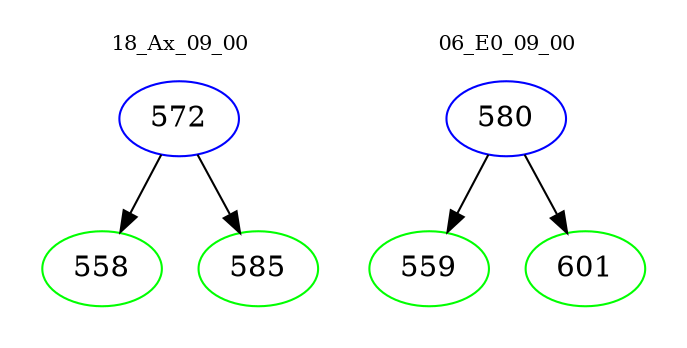 digraph{
subgraph cluster_0 {
color = white
label = "18_Ax_09_00";
fontsize=10;
T0_572 [label="572", color="blue"]
T0_572 -> T0_558 [color="black"]
T0_558 [label="558", color="green"]
T0_572 -> T0_585 [color="black"]
T0_585 [label="585", color="green"]
}
subgraph cluster_1 {
color = white
label = "06_E0_09_00";
fontsize=10;
T1_580 [label="580", color="blue"]
T1_580 -> T1_559 [color="black"]
T1_559 [label="559", color="green"]
T1_580 -> T1_601 [color="black"]
T1_601 [label="601", color="green"]
}
}

